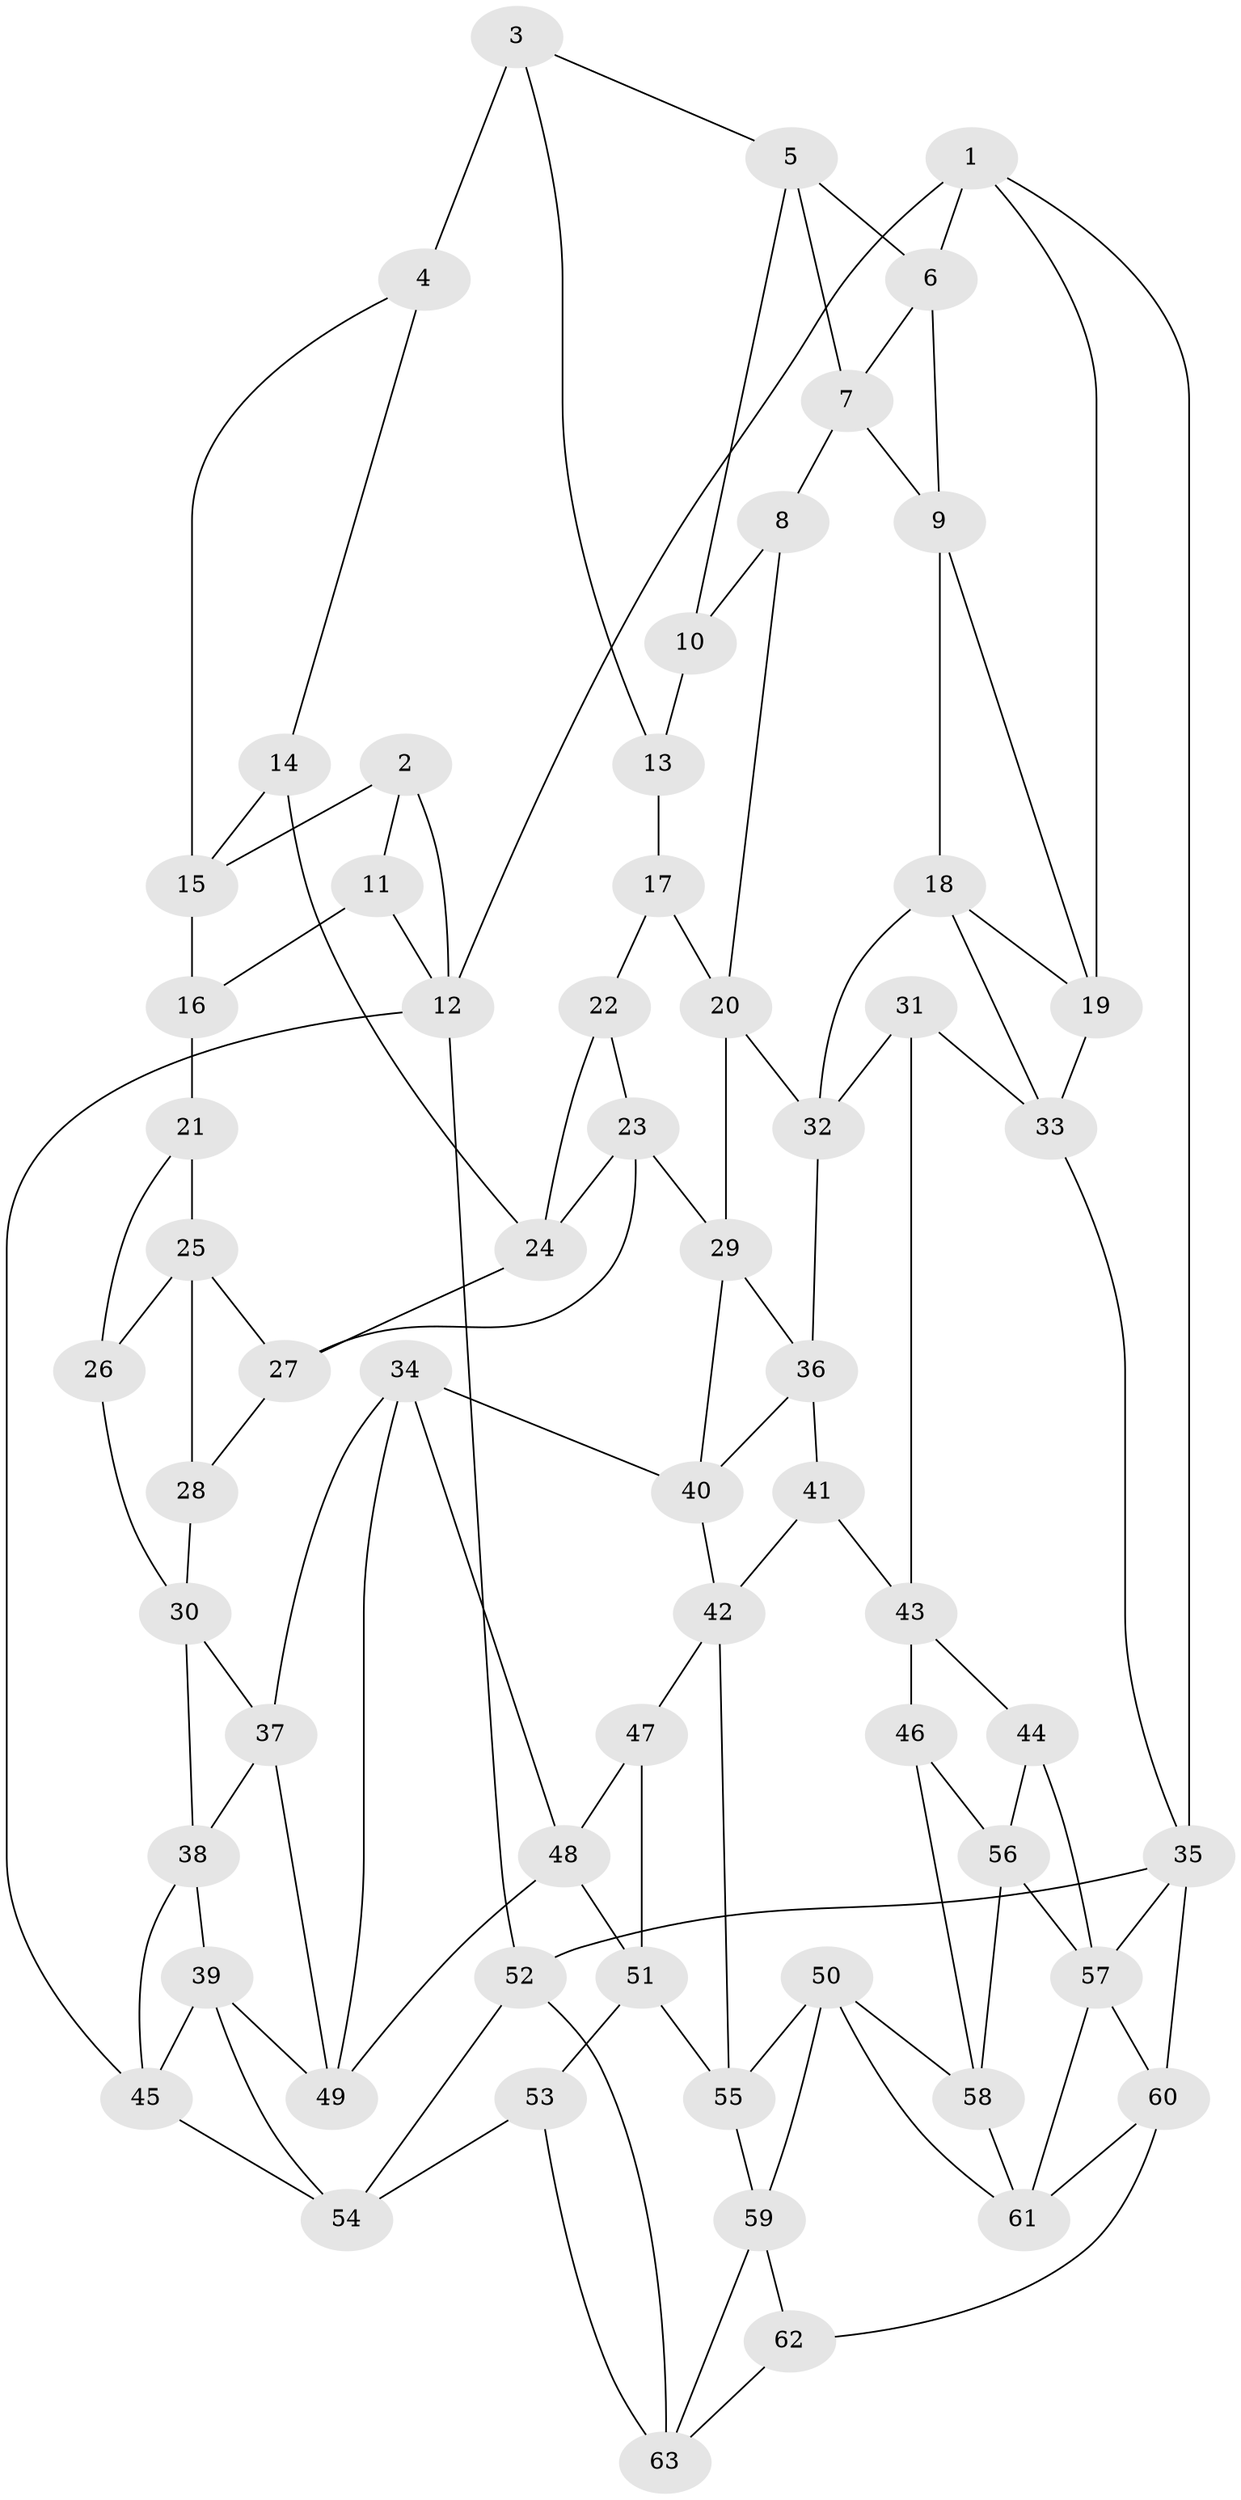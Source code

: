 // original degree distribution, {3: 0.015873015873015872, 4: 0.2222222222222222, 6: 0.20634920634920634, 5: 0.5555555555555556}
// Generated by graph-tools (version 1.1) at 2025/03/03/09/25 03:03:13]
// undirected, 63 vertices, 117 edges
graph export_dot {
graph [start="1"]
  node [color=gray90,style=filled];
  1;
  2;
  3;
  4;
  5;
  6;
  7;
  8;
  9;
  10;
  11;
  12;
  13;
  14;
  15;
  16;
  17;
  18;
  19;
  20;
  21;
  22;
  23;
  24;
  25;
  26;
  27;
  28;
  29;
  30;
  31;
  32;
  33;
  34;
  35;
  36;
  37;
  38;
  39;
  40;
  41;
  42;
  43;
  44;
  45;
  46;
  47;
  48;
  49;
  50;
  51;
  52;
  53;
  54;
  55;
  56;
  57;
  58;
  59;
  60;
  61;
  62;
  63;
  1 -- 6 [weight=1.0];
  1 -- 12 [weight=1.0];
  1 -- 19 [weight=1.0];
  1 -- 35 [weight=1.0];
  2 -- 11 [weight=1.0];
  2 -- 12 [weight=1.0];
  2 -- 15 [weight=1.0];
  3 -- 4 [weight=2.0];
  3 -- 5 [weight=1.0];
  3 -- 13 [weight=1.0];
  4 -- 14 [weight=1.0];
  4 -- 15 [weight=1.0];
  5 -- 6 [weight=1.0];
  5 -- 7 [weight=1.0];
  5 -- 10 [weight=1.0];
  6 -- 7 [weight=1.0];
  6 -- 9 [weight=1.0];
  7 -- 8 [weight=1.0];
  7 -- 9 [weight=1.0];
  8 -- 10 [weight=1.0];
  8 -- 20 [weight=1.0];
  9 -- 18 [weight=1.0];
  9 -- 19 [weight=1.0];
  10 -- 13 [weight=2.0];
  11 -- 12 [weight=1.0];
  11 -- 16 [weight=1.0];
  12 -- 45 [weight=1.0];
  12 -- 52 [weight=1.0];
  13 -- 17 [weight=1.0];
  14 -- 15 [weight=1.0];
  14 -- 24 [weight=1.0];
  15 -- 16 [weight=1.0];
  16 -- 21 [weight=2.0];
  17 -- 20 [weight=1.0];
  17 -- 22 [weight=2.0];
  18 -- 19 [weight=1.0];
  18 -- 32 [weight=1.0];
  18 -- 33 [weight=1.0];
  19 -- 33 [weight=1.0];
  20 -- 29 [weight=1.0];
  20 -- 32 [weight=1.0];
  21 -- 25 [weight=1.0];
  21 -- 26 [weight=1.0];
  22 -- 23 [weight=1.0];
  22 -- 24 [weight=1.0];
  23 -- 24 [weight=1.0];
  23 -- 27 [weight=1.0];
  23 -- 29 [weight=1.0];
  24 -- 27 [weight=1.0];
  25 -- 26 [weight=1.0];
  25 -- 27 [weight=1.0];
  25 -- 28 [weight=1.0];
  26 -- 30 [weight=1.0];
  27 -- 28 [weight=1.0];
  28 -- 30 [weight=1.0];
  29 -- 36 [weight=1.0];
  29 -- 40 [weight=1.0];
  30 -- 37 [weight=1.0];
  30 -- 38 [weight=1.0];
  31 -- 32 [weight=1.0];
  31 -- 33 [weight=1.0];
  31 -- 43 [weight=1.0];
  32 -- 36 [weight=1.0];
  33 -- 35 [weight=1.0];
  34 -- 37 [weight=1.0];
  34 -- 40 [weight=1.0];
  34 -- 48 [weight=1.0];
  34 -- 49 [weight=1.0];
  35 -- 52 [weight=1.0];
  35 -- 57 [weight=1.0];
  35 -- 60 [weight=1.0];
  36 -- 40 [weight=1.0];
  36 -- 41 [weight=1.0];
  37 -- 38 [weight=1.0];
  37 -- 49 [weight=1.0];
  38 -- 39 [weight=1.0];
  38 -- 45 [weight=1.0];
  39 -- 45 [weight=1.0];
  39 -- 49 [weight=1.0];
  39 -- 54 [weight=1.0];
  40 -- 42 [weight=1.0];
  41 -- 42 [weight=1.0];
  41 -- 43 [weight=1.0];
  42 -- 47 [weight=1.0];
  42 -- 55 [weight=1.0];
  43 -- 44 [weight=1.0];
  43 -- 46 [weight=1.0];
  44 -- 56 [weight=1.0];
  44 -- 57 [weight=1.0];
  45 -- 54 [weight=1.0];
  46 -- 56 [weight=1.0];
  46 -- 58 [weight=1.0];
  47 -- 48 [weight=1.0];
  47 -- 51 [weight=1.0];
  48 -- 49 [weight=1.0];
  48 -- 51 [weight=1.0];
  50 -- 55 [weight=1.0];
  50 -- 58 [weight=1.0];
  50 -- 59 [weight=1.0];
  50 -- 61 [weight=1.0];
  51 -- 53 [weight=1.0];
  51 -- 55 [weight=1.0];
  52 -- 54 [weight=1.0];
  52 -- 63 [weight=1.0];
  53 -- 54 [weight=1.0];
  53 -- 63 [weight=1.0];
  55 -- 59 [weight=1.0];
  56 -- 57 [weight=1.0];
  56 -- 58 [weight=1.0];
  57 -- 60 [weight=1.0];
  57 -- 61 [weight=1.0];
  58 -- 61 [weight=1.0];
  59 -- 62 [weight=1.0];
  59 -- 63 [weight=1.0];
  60 -- 61 [weight=1.0];
  60 -- 62 [weight=1.0];
  62 -- 63 [weight=1.0];
}
